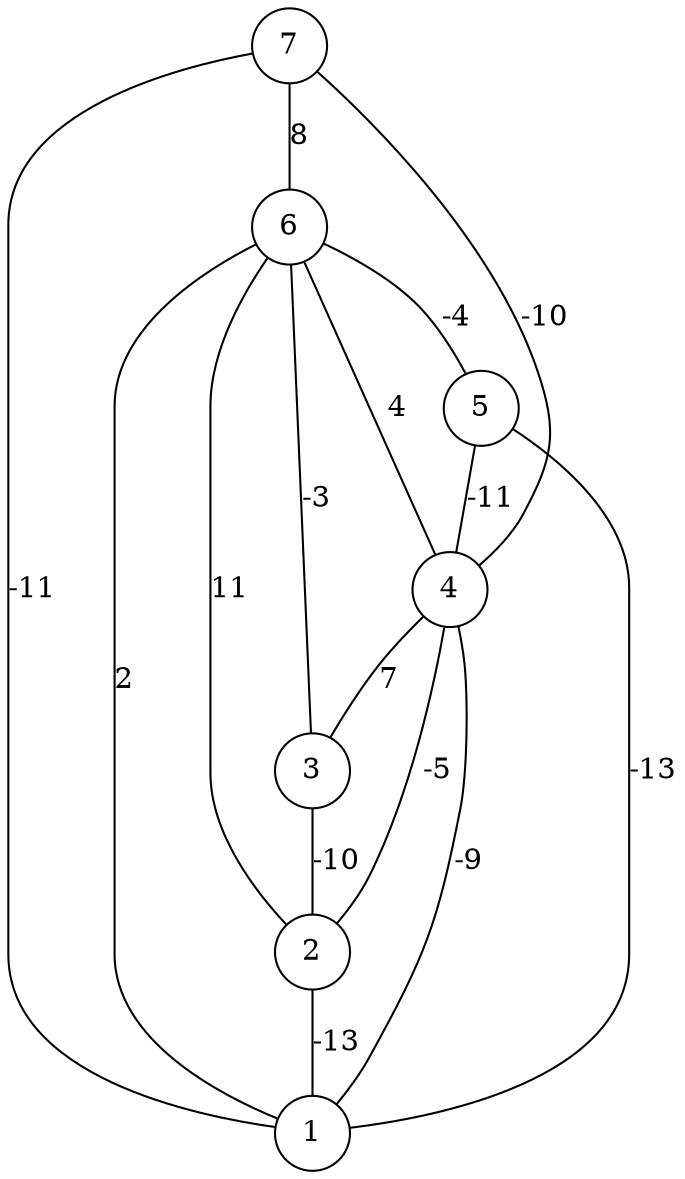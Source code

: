 graph { 
	 fontname="Helvetica,Arial,sans-serif" 
	 node [shape = circle]; 
	 7 -- 1 [label = "-11"];
	 7 -- 4 [label = "-10"];
	 7 -- 6 [label = "8"];
	 6 -- 1 [label = "2"];
	 6 -- 2 [label = "11"];
	 6 -- 3 [label = "-3"];
	 6 -- 4 [label = "4"];
	 6 -- 5 [label = "-4"];
	 5 -- 1 [label = "-13"];
	 5 -- 4 [label = "-11"];
	 4 -- 1 [label = "-9"];
	 4 -- 2 [label = "-5"];
	 4 -- 3 [label = "7"];
	 3 -- 2 [label = "-10"];
	 2 -- 1 [label = "-13"];
	 1;
	 2;
	 3;
	 4;
	 5;
	 6;
	 7;
}
